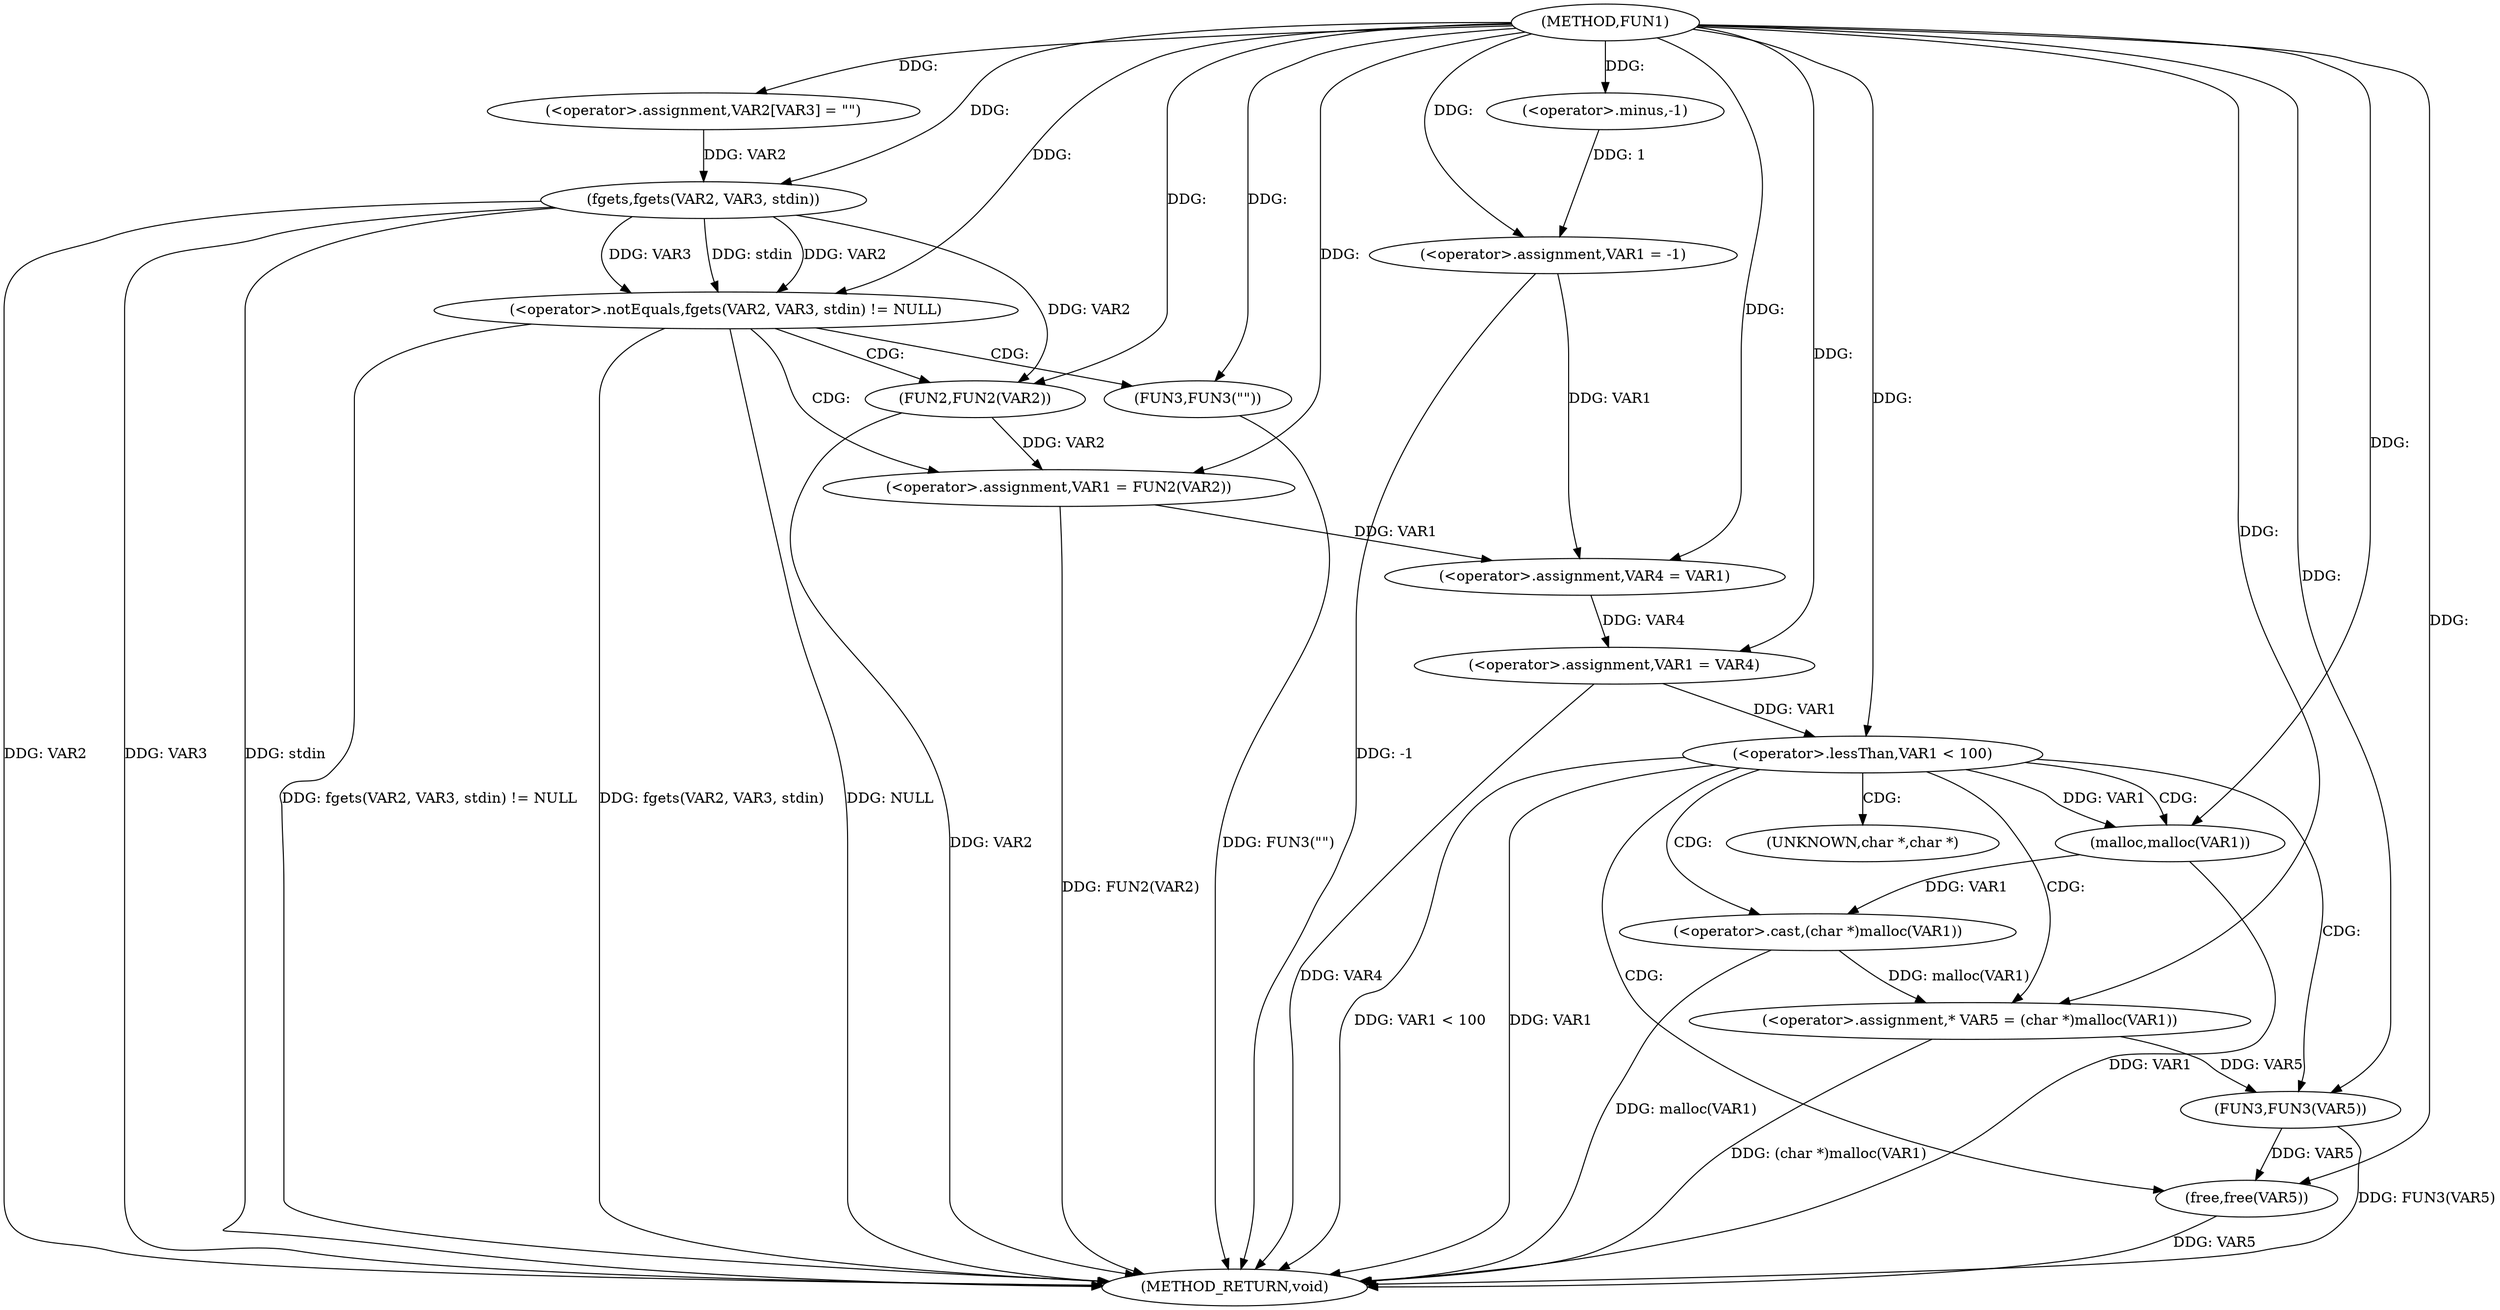 digraph FUN1 {  
"1000100" [label = "(METHOD,FUN1)" ]
"1000153" [label = "(METHOD_RETURN,void)" ]
"1000103" [label = "(<operator>.assignment,VAR1 = -1)" ]
"1000105" [label = "(<operator>.minus,-1)" ]
"1000109" [label = "(<operator>.assignment,VAR2[VAR3] = \"\")" ]
"1000113" [label = "(<operator>.notEquals,fgets(VAR2, VAR3, stdin) != NULL)" ]
"1000114" [label = "(fgets,fgets(VAR2, VAR3, stdin))" ]
"1000120" [label = "(<operator>.assignment,VAR1 = FUN2(VAR2))" ]
"1000122" [label = "(FUN2,FUN2(VAR2))" ]
"1000126" [label = "(FUN3,FUN3(\"\"))" ]
"1000130" [label = "(<operator>.assignment,VAR4 = VAR1)" ]
"1000134" [label = "(<operator>.assignment,VAR1 = VAR4)" ]
"1000138" [label = "(<operator>.lessThan,VAR1 < 100)" ]
"1000143" [label = "(<operator>.assignment,* VAR5 = (char *)malloc(VAR1))" ]
"1000145" [label = "(<operator>.cast,(char *)malloc(VAR1))" ]
"1000147" [label = "(malloc,malloc(VAR1))" ]
"1000149" [label = "(FUN3,FUN3(VAR5))" ]
"1000151" [label = "(free,free(VAR5))" ]
"1000146" [label = "(UNKNOWN,char *,char *)" ]
  "1000114" -> "1000153"  [ label = "DDG: stdin"] 
  "1000103" -> "1000153"  [ label = "DDG: -1"] 
  "1000113" -> "1000153"  [ label = "DDG: fgets(VAR2, VAR3, stdin)"] 
  "1000151" -> "1000153"  [ label = "DDG: VAR5"] 
  "1000114" -> "1000153"  [ label = "DDG: VAR2"] 
  "1000113" -> "1000153"  [ label = "DDG: NULL"] 
  "1000138" -> "1000153"  [ label = "DDG: VAR1 < 100"] 
  "1000126" -> "1000153"  [ label = "DDG: FUN3(\"\")"] 
  "1000122" -> "1000153"  [ label = "DDG: VAR2"] 
  "1000138" -> "1000153"  [ label = "DDG: VAR1"] 
  "1000149" -> "1000153"  [ label = "DDG: FUN3(VAR5)"] 
  "1000147" -> "1000153"  [ label = "DDG: VAR1"] 
  "1000113" -> "1000153"  [ label = "DDG: fgets(VAR2, VAR3, stdin) != NULL"] 
  "1000134" -> "1000153"  [ label = "DDG: VAR4"] 
  "1000120" -> "1000153"  [ label = "DDG: FUN2(VAR2)"] 
  "1000143" -> "1000153"  [ label = "DDG: (char *)malloc(VAR1)"] 
  "1000145" -> "1000153"  [ label = "DDG: malloc(VAR1)"] 
  "1000114" -> "1000153"  [ label = "DDG: VAR3"] 
  "1000105" -> "1000103"  [ label = "DDG: 1"] 
  "1000100" -> "1000103"  [ label = "DDG: "] 
  "1000100" -> "1000105"  [ label = "DDG: "] 
  "1000100" -> "1000109"  [ label = "DDG: "] 
  "1000114" -> "1000113"  [ label = "DDG: VAR2"] 
  "1000114" -> "1000113"  [ label = "DDG: VAR3"] 
  "1000114" -> "1000113"  [ label = "DDG: stdin"] 
  "1000109" -> "1000114"  [ label = "DDG: VAR2"] 
  "1000100" -> "1000114"  [ label = "DDG: "] 
  "1000100" -> "1000113"  [ label = "DDG: "] 
  "1000122" -> "1000120"  [ label = "DDG: VAR2"] 
  "1000100" -> "1000120"  [ label = "DDG: "] 
  "1000114" -> "1000122"  [ label = "DDG: VAR2"] 
  "1000100" -> "1000122"  [ label = "DDG: "] 
  "1000100" -> "1000126"  [ label = "DDG: "] 
  "1000103" -> "1000130"  [ label = "DDG: VAR1"] 
  "1000120" -> "1000130"  [ label = "DDG: VAR1"] 
  "1000100" -> "1000130"  [ label = "DDG: "] 
  "1000130" -> "1000134"  [ label = "DDG: VAR4"] 
  "1000100" -> "1000134"  [ label = "DDG: "] 
  "1000134" -> "1000138"  [ label = "DDG: VAR1"] 
  "1000100" -> "1000138"  [ label = "DDG: "] 
  "1000145" -> "1000143"  [ label = "DDG: malloc(VAR1)"] 
  "1000100" -> "1000143"  [ label = "DDG: "] 
  "1000147" -> "1000145"  [ label = "DDG: VAR1"] 
  "1000138" -> "1000147"  [ label = "DDG: VAR1"] 
  "1000100" -> "1000147"  [ label = "DDG: "] 
  "1000143" -> "1000149"  [ label = "DDG: VAR5"] 
  "1000100" -> "1000149"  [ label = "DDG: "] 
  "1000149" -> "1000151"  [ label = "DDG: VAR5"] 
  "1000100" -> "1000151"  [ label = "DDG: "] 
  "1000113" -> "1000120"  [ label = "CDG: "] 
  "1000113" -> "1000122"  [ label = "CDG: "] 
  "1000113" -> "1000126"  [ label = "CDG: "] 
  "1000138" -> "1000147"  [ label = "CDG: "] 
  "1000138" -> "1000151"  [ label = "CDG: "] 
  "1000138" -> "1000145"  [ label = "CDG: "] 
  "1000138" -> "1000146"  [ label = "CDG: "] 
  "1000138" -> "1000143"  [ label = "CDG: "] 
  "1000138" -> "1000149"  [ label = "CDG: "] 
}
